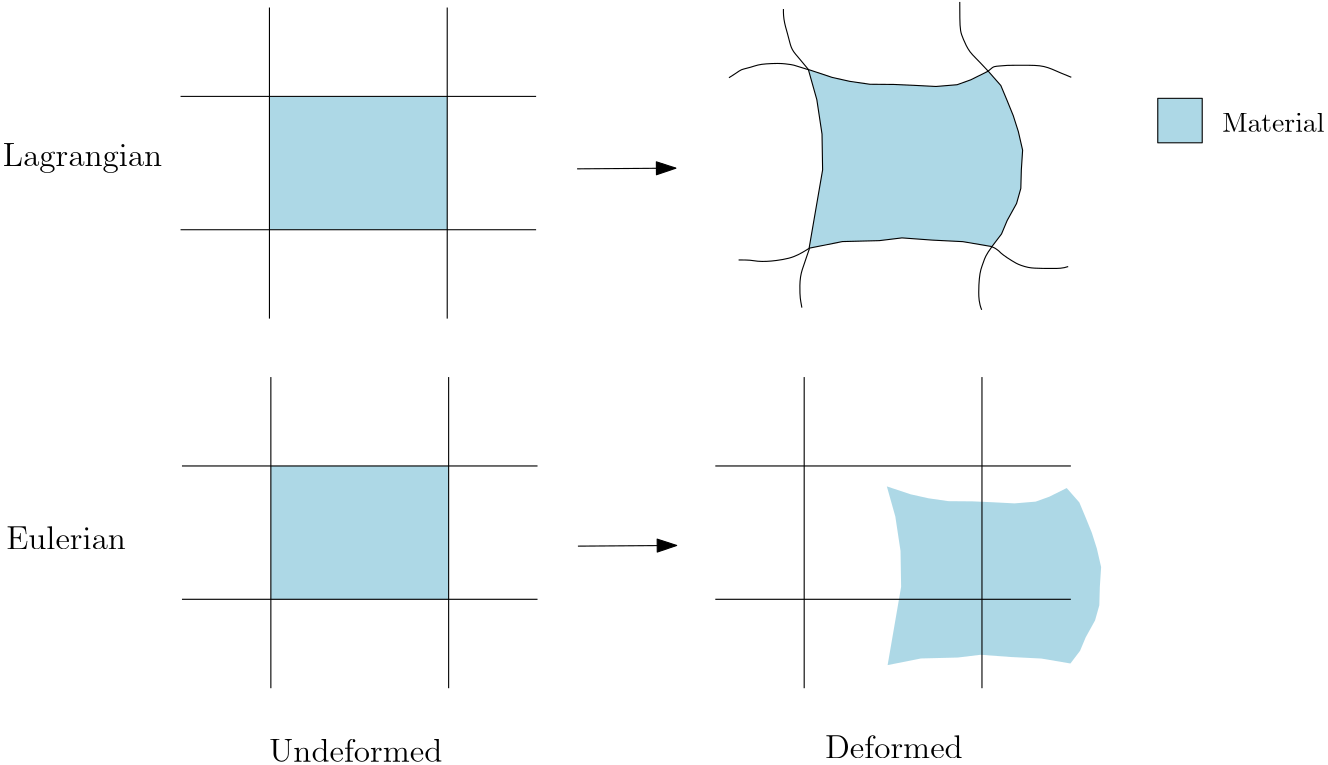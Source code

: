 <?xml version="1.0"?>
<!DOCTYPE ipe SYSTEM "ipe.dtd">
<ipe version="70206" creator="Ipe 7.2.7">
<info created="D:20170714223933" modified="D:20170812213017"/>
<ipestyle name="basic">
<symbol name="arrow/arc(spx)">
<path stroke="sym-stroke" fill="sym-stroke" pen="sym-pen">
0 0 m
-1 0.333 l
-1 -0.333 l
h
</path>
</symbol>
<symbol name="arrow/farc(spx)">
<path stroke="sym-stroke" fill="white" pen="sym-pen">
0 0 m
-1 0.333 l
-1 -0.333 l
h
</path>
</symbol>
<symbol name="arrow/ptarc(spx)">
<path stroke="sym-stroke" fill="sym-stroke" pen="sym-pen">
0 0 m
-1 0.333 l
-0.8 0 l
-1 -0.333 l
h
</path>
</symbol>
<symbol name="arrow/fptarc(spx)">
<path stroke="sym-stroke" fill="white" pen="sym-pen">
0 0 m
-1 0.333 l
-0.8 0 l
-1 -0.333 l
h
</path>
</symbol>
<symbol name="mark/circle(sx)" transformations="translations">
<path fill="sym-stroke">
0.6 0 0 0.6 0 0 e
0.4 0 0 0.4 0 0 e
</path>
</symbol>
<symbol name="mark/disk(sx)" transformations="translations">
<path fill="sym-stroke">
0.6 0 0 0.6 0 0 e
</path>
</symbol>
<symbol name="mark/fdisk(sfx)" transformations="translations">
<group>
<path fill="sym-fill">
0.5 0 0 0.5 0 0 e
</path>
<path fill="sym-stroke" fillrule="eofill">
0.6 0 0 0.6 0 0 e
0.4 0 0 0.4 0 0 e
</path>
</group>
</symbol>
<symbol name="mark/box(sx)" transformations="translations">
<path fill="sym-stroke" fillrule="eofill">
-0.6 -0.6 m
0.6 -0.6 l
0.6 0.6 l
-0.6 0.6 l
h
-0.4 -0.4 m
0.4 -0.4 l
0.4 0.4 l
-0.4 0.4 l
h
</path>
</symbol>
<symbol name="mark/square(sx)" transformations="translations">
<path fill="sym-stroke">
-0.6 -0.6 m
0.6 -0.6 l
0.6 0.6 l
-0.6 0.6 l
h
</path>
</symbol>
<symbol name="mark/fsquare(sfx)" transformations="translations">
<group>
<path fill="sym-fill">
-0.5 -0.5 m
0.5 -0.5 l
0.5 0.5 l
-0.5 0.5 l
h
</path>
<path fill="sym-stroke" fillrule="eofill">
-0.6 -0.6 m
0.6 -0.6 l
0.6 0.6 l
-0.6 0.6 l
h
-0.4 -0.4 m
0.4 -0.4 l
0.4 0.4 l
-0.4 0.4 l
h
</path>
</group>
</symbol>
<symbol name="mark/cross(sx)" transformations="translations">
<group>
<path fill="sym-stroke">
-0.43 -0.57 m
0.57 0.43 l
0.43 0.57 l
-0.57 -0.43 l
h
</path>
<path fill="sym-stroke">
-0.43 0.57 m
0.57 -0.43 l
0.43 -0.57 l
-0.57 0.43 l
h
</path>
</group>
</symbol>
<symbol name="arrow/fnormal(spx)">
<path stroke="sym-stroke" fill="white" pen="sym-pen">
0 0 m
-1 0.333 l
-1 -0.333 l
h
</path>
</symbol>
<symbol name="arrow/pointed(spx)">
<path stroke="sym-stroke" fill="sym-stroke" pen="sym-pen">
0 0 m
-1 0.333 l
-0.8 0 l
-1 -0.333 l
h
</path>
</symbol>
<symbol name="arrow/fpointed(spx)">
<path stroke="sym-stroke" fill="white" pen="sym-pen">
0 0 m
-1 0.333 l
-0.8 0 l
-1 -0.333 l
h
</path>
</symbol>
<symbol name="arrow/linear(spx)">
<path stroke="sym-stroke" pen="sym-pen">
-1 0.333 m
0 0 l
-1 -0.333 l
</path>
</symbol>
<symbol name="arrow/fdouble(spx)">
<path stroke="sym-stroke" fill="white" pen="sym-pen">
0 0 m
-1 0.333 l
-1 -0.333 l
h
-1 0 m
-2 0.333 l
-2 -0.333 l
h
</path>
</symbol>
<symbol name="arrow/double(spx)">
<path stroke="sym-stroke" fill="sym-stroke" pen="sym-pen">
0 0 m
-1 0.333 l
-1 -0.333 l
h
-1 0 m
-2 0.333 l
-2 -0.333 l
h
</path>
</symbol>
<pen name="heavier" value="0.8"/>
<pen name="fat" value="1.2"/>
<pen name="ultrafat" value="2"/>
<symbolsize name="large" value="5"/>
<symbolsize name="small" value="2"/>
<symbolsize name="tiny" value="1.1"/>
<arrowsize name="large" value="10"/>
<arrowsize name="small" value="5"/>
<arrowsize name="tiny" value="3"/>
<color name="red" value="1 0 0"/>
<color name="green" value="0 1 0"/>
<color name="blue" value="0 0 1"/>
<color name="yellow" value="1 1 0"/>
<color name="orange" value="1 0.647 0"/>
<color name="gold" value="1 0.843 0"/>
<color name="purple" value="0.627 0.125 0.941"/>
<color name="gray" value="0.745"/>
<color name="brown" value="0.647 0.165 0.165"/>
<color name="navy" value="0 0 0.502"/>
<color name="pink" value="1 0.753 0.796"/>
<color name="seagreen" value="0.18 0.545 0.341"/>
<color name="turquoise" value="0.251 0.878 0.816"/>
<color name="violet" value="0.933 0.51 0.933"/>
<color name="darkblue" value="0 0 0.545"/>
<color name="darkcyan" value="0 0.545 0.545"/>
<color name="darkgray" value="0.663"/>
<color name="darkgreen" value="0 0.392 0"/>
<color name="darkmagenta" value="0.545 0 0.545"/>
<color name="darkorange" value="1 0.549 0"/>
<color name="darkred" value="0.545 0 0"/>
<color name="lightblue" value="0.678 0.847 0.902"/>
<color name="lightcyan" value="0.878 1 1"/>
<color name="lightgray" value="0.827"/>
<color name="lightgreen" value="0.565 0.933 0.565"/>
<color name="lightyellow" value="1 1 0.878"/>
<dashstyle name="dashed" value="[4] 0"/>
<dashstyle name="dotted" value="[1 3] 0"/>
<dashstyle name="dash dotted" value="[4 2 1 2] 0"/>
<dashstyle name="dash dot dotted" value="[4 2 1 2 1 2] 0"/>
<textsize name="large" value="\large"/>
<textsize name="Large" value="\Large"/>
<textsize name="LARGE" value="\LARGE"/>
<textsize name="huge" value="\huge"/>
<textsize name="Huge" value="\Huge"/>
<textsize name="small" value="\small"/>
<textsize name="footnote" value="\footnotesize"/>
<textsize name="tiny" value="\tiny"/>
<textstyle name="center" begin="\begin{center}" end="\end{center}"/>
<textstyle name="itemize" begin="\begin{itemize}" end="\end{itemize}"/>
<textstyle name="item" begin="\begin{itemize}\item{}" end="\end{itemize}"/>
<gridsize name="4 pts" value="4"/>
<gridsize name="8 pts (~3 mm)" value="8"/>
<gridsize name="16 pts (~6 mm)" value="16"/>
<gridsize name="32 pts (~12 mm)" value="32"/>
<gridsize name="10 pts (~3.5 mm)" value="10"/>
<gridsize name="20 pts (~7 mm)" value="20"/>
<gridsize name="14 pts (~5 mm)" value="14"/>
<gridsize name="28 pts (~10 mm)" value="28"/>
<gridsize name="56 pts (~20 mm)" value="56"/>
<anglesize name="90 deg" value="90"/>
<anglesize name="60 deg" value="60"/>
<anglesize name="45 deg" value="45"/>
<anglesize name="30 deg" value="30"/>
<anglesize name="22.5 deg" value="22.5"/>
<opacity name="10%" value="0.1"/>
<opacity name="30%" value="0.3"/>
<opacity name="50%" value="0.5"/>
<opacity name="75%" value="0.75"/>
<tiling name="falling" angle="-60" step="4" width="1"/>
<tiling name="rising" angle="30" step="4" width="1"/>
</ipestyle>
<page>
<layer name="alpha"/>
<layer name="beta"/>
<view layers="alpha beta" active="beta"/>
<path layer="beta" matrix="1 0 0 1 49.6855 -147.006" fill="lightblue">
300.577 790.61 m
303.633 779.755 l
305.505 767.358 l
305.716 754.451 l
300.856 726.274 l
312.847 728.661 l
326.136 728.998 l
334.289 729.986 l
345.189 729.187 l
356.181 728.635 l
366.666 726.852 l
370.127 731.405 l
372.166 736.261 l
375.534 742.363 l
377.071 747.801 l
377.256 754.405 l
377.72 761.558 l
376.181 768.247 l
374.357 773.964 l
372.124 779.461 l
369.874 784.842 l
365.324 790.017 l
359.065 786.897 l
354.143 785.126 l
346.533 784.494 l
338.443 784.912 l
331.459 785.222 l
322.718 785.293 l
315.536 786.333 l
309.152 787.757 l
h
</path>
<path layer="alpha" stroke="black" fill="lightblue">
128 784 m
192 784 l
192 736 l
128 736 l
h
128 816 m
128 704 l
192 816 m
192 704 l
96 736 m
224 736 l
96 784 m
224 784 l
</path>
<path stroke="black" arrow="normal/normal">
238.759 757.923 m
274.309 758.167 l
</path>
<path matrix="1 0 0 1 21.424 3.0783" stroke="black" fill="lightblue">
300.577 790.61 m
303.633 779.755 l
305.505 767.358 l
305.716 754.451 l
300.856 726.274 l
312.847 728.661 l
326.136 728.998 l
334.289 729.986 l
345.189 729.187 l
356.181 728.635 l
366.666 726.852 l
370.127 731.405 l
372.166 736.261 l
375.534 742.363 l
377.071 747.801 l
377.256 754.405 l
377.72 761.558 l
376.181 768.247 l
374.357 773.964 l
372.124 779.461 l
369.874 784.842 l
365.324 790.017 l
359.065 786.897 l
354.143 785.126 l
346.533 784.494 l
338.443 784.912 l
331.459 785.222 l
322.718 785.293 l
315.536 786.333 l
309.152 787.757 l
h
</path>
<path matrix="1 0 0 1 21.424 3.0783" stroke="black">
300.652 790.543 m
297.3 794.669
294.855 797.114
293.931 800.089
293.237 803.073
291.466 808.851
291.61 812.375
291.61 812.375 c
</path>
<path matrix="1 0 0 1 21.424 3.0783" stroke="black">
301.026 726.267 m
300.253 724.125
299.272 720.975
297.46 716.279
297.518 709.265
297.817 707.219
298.246 704.882
298.246 704.882 c
</path>
<path matrix="1 0 0 1 21.424 3.0783" stroke="black">
365.358 789.964 m
361.2 794.484
358.505 796.636
356.173 801.945
355.271 804.356
355.091 808.571
355.091 813.855
355.091 814.926 c
</path>
<path matrix="1 0 0 1 21.424 3.0783" stroke="black">
366.695 726.854 m
364.448 723.84
363.669 721.272
362.626 718.736
362.099 715.544
361.836 710.647
362.012 706.443
362.978 704.094 c
</path>
<path matrix="1 0 0 1 0.507517 -133.049" stroke="black" fill="lightblue">
128 784 m
192 784 l
192 736 l
128 736 l
h
128 816 m
128 704 l
192 816 m
192 704 l
96 736 m
224 736 l
96 784 m
224 784 l
</path>
<path matrix="1 0 0 1 192.508 -133.049" stroke="black">
128 784 m
192 784 l
192 736 l
128 736 l
h
128 816 m
128 704 l
192 816 m
192 704 l
96 736 m
224 736 l
96 784 m
224 784 l
</path>
<path layer="beta" matrix="1 0 0 1 0.290273 -135.826" stroke="black" arrow="normal/normal">
238.759 757.923 m
274.309 758.167 l
</path>
<text matrix="1 0 0 1 0 -9.06388" transformations="translations" pos="32 768" stroke="black" type="label" width="61.292" height="8.174" depth="2.32" valign="baseline" size="large">Lagrangian
</text>
<text matrix="1 0 0 1 -28.1003 6.62712" transformations="translations" pos="61.3268 614.376" stroke="black" type="label" width="46.984" height="8.302" depth="0" valign="baseline" size="large">Eulerian
</text>
<path matrix="1 0 0 1 -32.2016 -0.699932" stroke="black" fill="lightblue">
480 784 m
496 784 l
496 768 l
480 768 l
h
</path>
<text matrix="1 0 0 1 -0.182591 0.444773" transformations="translations" pos="128 544" stroke="black" type="label" width="66.33" height="8.302" depth="0" valign="baseline" size="large">Undeformed
</text>
<text matrix="1 0 0 1 -23.9917 1.69716" transformations="translations" pos="352 544" stroke="black" type="label" width="53.488" height="8.302" depth="0" valign="baseline" size="large">Deformed
</text>
<text matrix="1 0 0 1 -15.759 -4.77546" transformations="translations" pos="486.729 776.03" stroke="black" type="label" width="36.834" height="6.918" depth="0" valign="baseline">Material</text>
<path stroke="black">
322.111 793.586 m
319.674 794.35
317.864 794.897
316.777 795.262
315.872 795.445
313.661 795.741
311.297 795.924
306.551 795.741
303.821 795.376
301.298 794.479
298.455 793.81
297.42 793.445
295.116 791.75
293.421 790.723 c
</path>
<path stroke="black">
322.351 729.338 m
320.326 728.066
318.394 726.967
315.259 725.671
310.296 724.85
306.976 724.572
303.736 724.572
301.051 725.116
298.83 725.116
296.897 725.116 c
</path>
<path stroke="black">
388.093 729.86 m
388.821 729.57
389.416 729.235
390.091 728.733
390.57 728.394
391.289 727.614
392.146 726.946
393.451 725.992
395.253 724.858
396.775 723.925
398.489 723.156
401.224 722.35
403.32 722.161
406.217 722.062
410.064 722.062
413.638 722.062
415.549 722.74 c
</path>
<path stroke="black">
386.68 793.048 m
388.103 794.303
388.831 794.808
390.663 794.923
393.592 795.212
396.767 795.212
398.988 795.212
403.714 795.212
406.824 794.865
409.811 793.827
412.466 792.556
416.326 791.055
416.665 790.883 c
</path>
</page>
</ipe>
